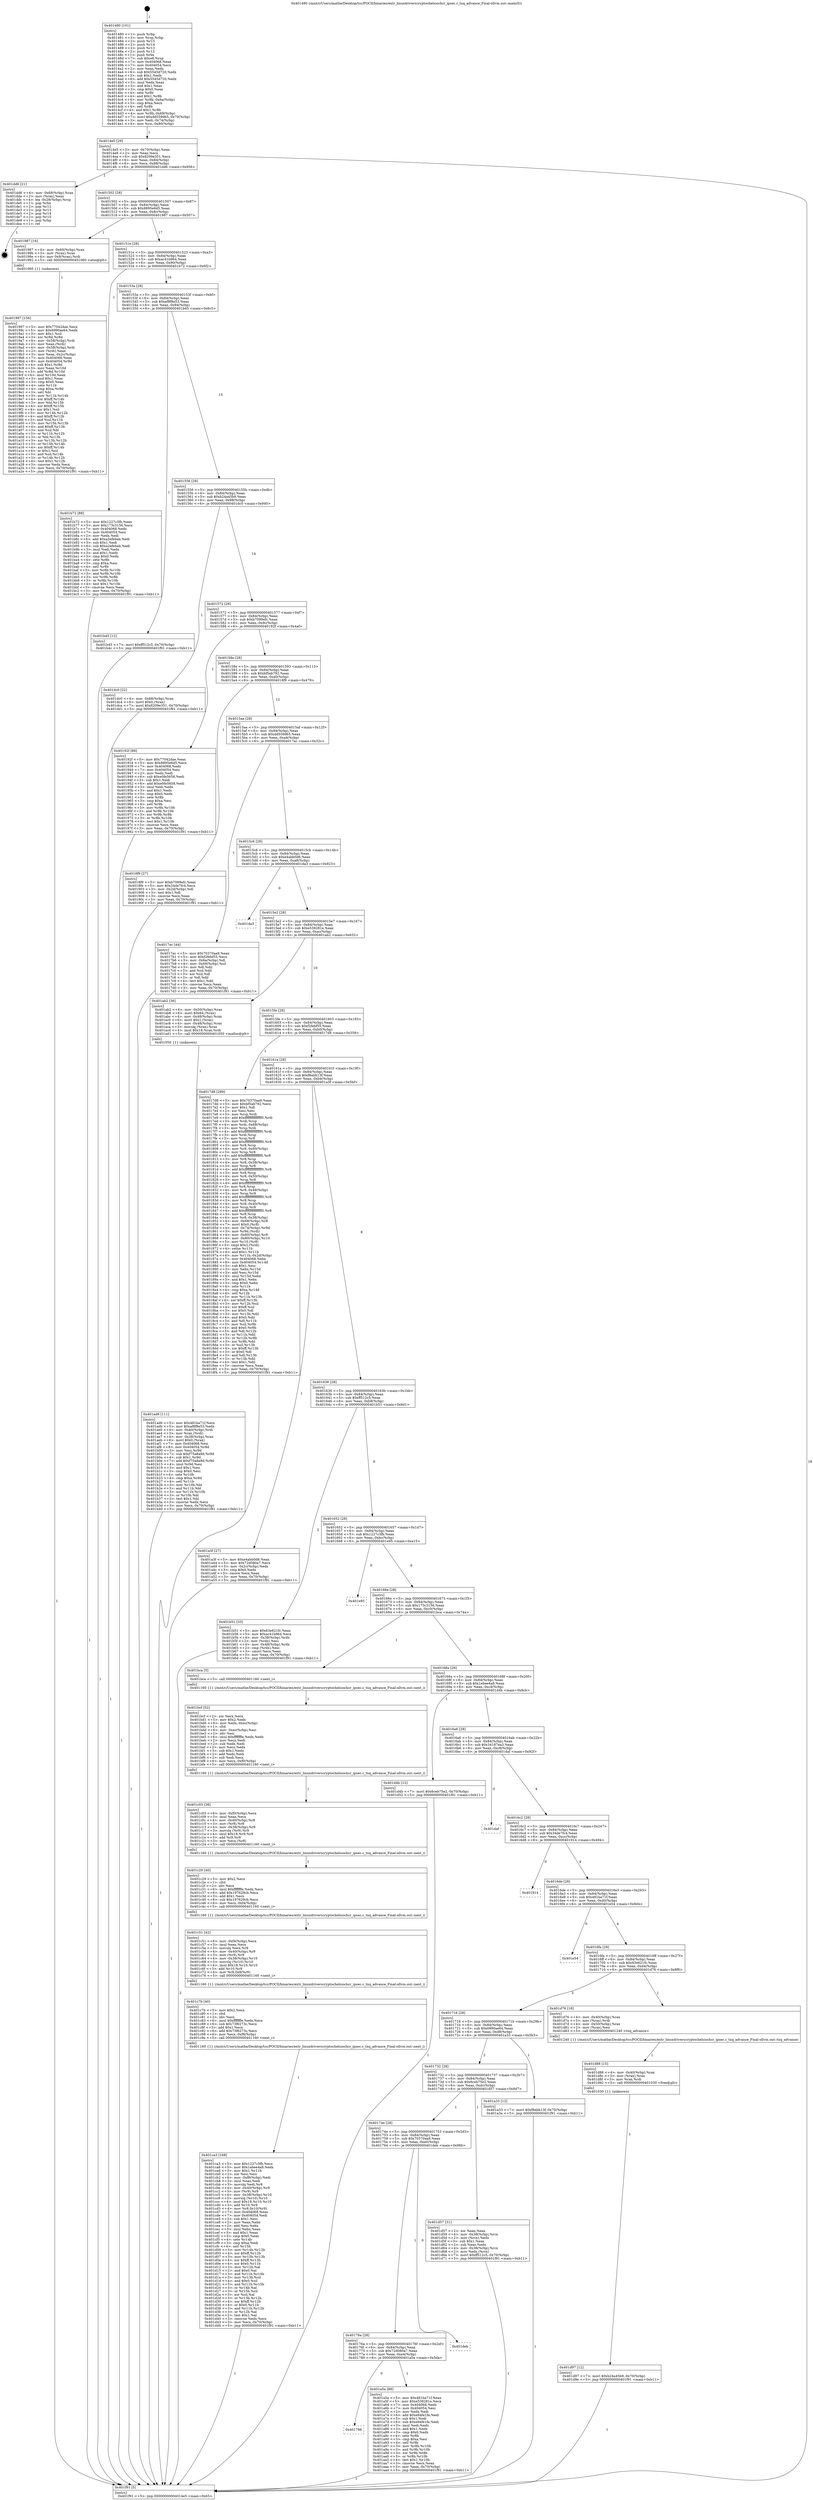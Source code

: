 digraph "0x401480" {
  label = "0x401480 (/mnt/c/Users/mathe/Desktop/tcc/POCII/binaries/extr_linuxdriverscryptochelsiochcr_ipsec.c_txq_advance_Final-ollvm.out::main(0))"
  labelloc = "t"
  node[shape=record]

  Entry [label="",width=0.3,height=0.3,shape=circle,fillcolor=black,style=filled]
  "0x4014e5" [label="{
     0x4014e5 [29]\l
     | [instrs]\l
     &nbsp;&nbsp;0x4014e5 \<+3\>: mov -0x70(%rbp),%eax\l
     &nbsp;&nbsp;0x4014e8 \<+2\>: mov %eax,%ecx\l
     &nbsp;&nbsp;0x4014ea \<+6\>: sub $0x8209e351,%ecx\l
     &nbsp;&nbsp;0x4014f0 \<+6\>: mov %eax,-0x84(%rbp)\l
     &nbsp;&nbsp;0x4014f6 \<+6\>: mov %ecx,-0x88(%rbp)\l
     &nbsp;&nbsp;0x4014fc \<+6\>: je 0000000000401dd6 \<main+0x956\>\l
  }"]
  "0x401dd6" [label="{
     0x401dd6 [21]\l
     | [instrs]\l
     &nbsp;&nbsp;0x401dd6 \<+4\>: mov -0x68(%rbp),%rax\l
     &nbsp;&nbsp;0x401dda \<+2\>: mov (%rax),%eax\l
     &nbsp;&nbsp;0x401ddc \<+4\>: lea -0x28(%rbp),%rsp\l
     &nbsp;&nbsp;0x401de0 \<+1\>: pop %rbx\l
     &nbsp;&nbsp;0x401de1 \<+2\>: pop %r12\l
     &nbsp;&nbsp;0x401de3 \<+2\>: pop %r13\l
     &nbsp;&nbsp;0x401de5 \<+2\>: pop %r14\l
     &nbsp;&nbsp;0x401de7 \<+2\>: pop %r15\l
     &nbsp;&nbsp;0x401de9 \<+1\>: pop %rbp\l
     &nbsp;&nbsp;0x401dea \<+1\>: ret\l
  }"]
  "0x401502" [label="{
     0x401502 [28]\l
     | [instrs]\l
     &nbsp;&nbsp;0x401502 \<+5\>: jmp 0000000000401507 \<main+0x87\>\l
     &nbsp;&nbsp;0x401507 \<+6\>: mov -0x84(%rbp),%eax\l
     &nbsp;&nbsp;0x40150d \<+5\>: sub $0x8895e6d5,%eax\l
     &nbsp;&nbsp;0x401512 \<+6\>: mov %eax,-0x8c(%rbp)\l
     &nbsp;&nbsp;0x401518 \<+6\>: je 0000000000401987 \<main+0x507\>\l
  }"]
  Exit [label="",width=0.3,height=0.3,shape=circle,fillcolor=black,style=filled,peripheries=2]
  "0x401987" [label="{
     0x401987 [16]\l
     | [instrs]\l
     &nbsp;&nbsp;0x401987 \<+4\>: mov -0x60(%rbp),%rax\l
     &nbsp;&nbsp;0x40198b \<+3\>: mov (%rax),%rax\l
     &nbsp;&nbsp;0x40198e \<+4\>: mov 0x8(%rax),%rdi\l
     &nbsp;&nbsp;0x401992 \<+5\>: call 0000000000401060 \<atoi@plt\>\l
     | [calls]\l
     &nbsp;&nbsp;0x401060 \{1\} (unknown)\l
  }"]
  "0x40151e" [label="{
     0x40151e [28]\l
     | [instrs]\l
     &nbsp;&nbsp;0x40151e \<+5\>: jmp 0000000000401523 \<main+0xa3\>\l
     &nbsp;&nbsp;0x401523 \<+6\>: mov -0x84(%rbp),%eax\l
     &nbsp;&nbsp;0x401529 \<+5\>: sub $0xac41b964,%eax\l
     &nbsp;&nbsp;0x40152e \<+6\>: mov %eax,-0x90(%rbp)\l
     &nbsp;&nbsp;0x401534 \<+6\>: je 0000000000401b72 \<main+0x6f2\>\l
  }"]
  "0x401d97" [label="{
     0x401d97 [12]\l
     | [instrs]\l
     &nbsp;&nbsp;0x401d97 \<+7\>: movl $0xb24a45b9,-0x70(%rbp)\l
     &nbsp;&nbsp;0x401d9e \<+5\>: jmp 0000000000401f91 \<main+0xb11\>\l
  }"]
  "0x401b72" [label="{
     0x401b72 [88]\l
     | [instrs]\l
     &nbsp;&nbsp;0x401b72 \<+5\>: mov $0x1227c3fb,%eax\l
     &nbsp;&nbsp;0x401b77 \<+5\>: mov $0x173c3156,%ecx\l
     &nbsp;&nbsp;0x401b7c \<+7\>: mov 0x404068,%edx\l
     &nbsp;&nbsp;0x401b83 \<+7\>: mov 0x404054,%esi\l
     &nbsp;&nbsp;0x401b8a \<+2\>: mov %edx,%edi\l
     &nbsp;&nbsp;0x401b8c \<+6\>: add $0xa2efebab,%edi\l
     &nbsp;&nbsp;0x401b92 \<+3\>: sub $0x1,%edi\l
     &nbsp;&nbsp;0x401b95 \<+6\>: sub $0xa2efebab,%edi\l
     &nbsp;&nbsp;0x401b9b \<+3\>: imul %edi,%edx\l
     &nbsp;&nbsp;0x401b9e \<+3\>: and $0x1,%edx\l
     &nbsp;&nbsp;0x401ba1 \<+3\>: cmp $0x0,%edx\l
     &nbsp;&nbsp;0x401ba4 \<+4\>: sete %r8b\l
     &nbsp;&nbsp;0x401ba8 \<+3\>: cmp $0xa,%esi\l
     &nbsp;&nbsp;0x401bab \<+4\>: setl %r9b\l
     &nbsp;&nbsp;0x401baf \<+3\>: mov %r8b,%r10b\l
     &nbsp;&nbsp;0x401bb2 \<+3\>: and %r9b,%r10b\l
     &nbsp;&nbsp;0x401bb5 \<+3\>: xor %r9b,%r8b\l
     &nbsp;&nbsp;0x401bb8 \<+3\>: or %r8b,%r10b\l
     &nbsp;&nbsp;0x401bbb \<+4\>: test $0x1,%r10b\l
     &nbsp;&nbsp;0x401bbf \<+3\>: cmovne %ecx,%eax\l
     &nbsp;&nbsp;0x401bc2 \<+3\>: mov %eax,-0x70(%rbp)\l
     &nbsp;&nbsp;0x401bc5 \<+5\>: jmp 0000000000401f91 \<main+0xb11\>\l
  }"]
  "0x40153a" [label="{
     0x40153a [28]\l
     | [instrs]\l
     &nbsp;&nbsp;0x40153a \<+5\>: jmp 000000000040153f \<main+0xbf\>\l
     &nbsp;&nbsp;0x40153f \<+6\>: mov -0x84(%rbp),%eax\l
     &nbsp;&nbsp;0x401545 \<+5\>: sub $0xaf8f8e53,%eax\l
     &nbsp;&nbsp;0x40154a \<+6\>: mov %eax,-0x94(%rbp)\l
     &nbsp;&nbsp;0x401550 \<+6\>: je 0000000000401b45 \<main+0x6c5\>\l
  }"]
  "0x401d88" [label="{
     0x401d88 [15]\l
     | [instrs]\l
     &nbsp;&nbsp;0x401d88 \<+4\>: mov -0x40(%rbp),%rax\l
     &nbsp;&nbsp;0x401d8c \<+3\>: mov (%rax),%rax\l
     &nbsp;&nbsp;0x401d8f \<+3\>: mov %rax,%rdi\l
     &nbsp;&nbsp;0x401d92 \<+5\>: call 0000000000401030 \<free@plt\>\l
     | [calls]\l
     &nbsp;&nbsp;0x401030 \{1\} (unknown)\l
  }"]
  "0x401b45" [label="{
     0x401b45 [12]\l
     | [instrs]\l
     &nbsp;&nbsp;0x401b45 \<+7\>: movl $0xff512c5,-0x70(%rbp)\l
     &nbsp;&nbsp;0x401b4c \<+5\>: jmp 0000000000401f91 \<main+0xb11\>\l
  }"]
  "0x401556" [label="{
     0x401556 [28]\l
     | [instrs]\l
     &nbsp;&nbsp;0x401556 \<+5\>: jmp 000000000040155b \<main+0xdb\>\l
     &nbsp;&nbsp;0x40155b \<+6\>: mov -0x84(%rbp),%eax\l
     &nbsp;&nbsp;0x401561 \<+5\>: sub $0xb24a45b9,%eax\l
     &nbsp;&nbsp;0x401566 \<+6\>: mov %eax,-0x98(%rbp)\l
     &nbsp;&nbsp;0x40156c \<+6\>: je 0000000000401dc0 \<main+0x940\>\l
  }"]
  "0x401ca3" [label="{
     0x401ca3 [168]\l
     | [instrs]\l
     &nbsp;&nbsp;0x401ca3 \<+5\>: mov $0x1227c3fb,%ecx\l
     &nbsp;&nbsp;0x401ca8 \<+5\>: mov $0x1ebee4a9,%edx\l
     &nbsp;&nbsp;0x401cad \<+3\>: mov $0x1,%r11b\l
     &nbsp;&nbsp;0x401cb0 \<+2\>: xor %esi,%esi\l
     &nbsp;&nbsp;0x401cb2 \<+6\>: mov -0xf8(%rbp),%edi\l
     &nbsp;&nbsp;0x401cb8 \<+3\>: imul %eax,%edi\l
     &nbsp;&nbsp;0x401cbb \<+3\>: movslq %edi,%r8\l
     &nbsp;&nbsp;0x401cbe \<+4\>: mov -0x40(%rbp),%r9\l
     &nbsp;&nbsp;0x401cc2 \<+3\>: mov (%r9),%r9\l
     &nbsp;&nbsp;0x401cc5 \<+4\>: mov -0x38(%rbp),%r10\l
     &nbsp;&nbsp;0x401cc9 \<+3\>: movslq (%r10),%r10\l
     &nbsp;&nbsp;0x401ccc \<+4\>: imul $0x18,%r10,%r10\l
     &nbsp;&nbsp;0x401cd0 \<+3\>: add %r10,%r9\l
     &nbsp;&nbsp;0x401cd3 \<+4\>: mov %r8,0x10(%r9)\l
     &nbsp;&nbsp;0x401cd7 \<+7\>: mov 0x404068,%eax\l
     &nbsp;&nbsp;0x401cde \<+7\>: mov 0x404054,%edi\l
     &nbsp;&nbsp;0x401ce5 \<+3\>: sub $0x1,%esi\l
     &nbsp;&nbsp;0x401ce8 \<+2\>: mov %eax,%ebx\l
     &nbsp;&nbsp;0x401cea \<+2\>: add %esi,%ebx\l
     &nbsp;&nbsp;0x401cec \<+3\>: imul %ebx,%eax\l
     &nbsp;&nbsp;0x401cef \<+3\>: and $0x1,%eax\l
     &nbsp;&nbsp;0x401cf2 \<+3\>: cmp $0x0,%eax\l
     &nbsp;&nbsp;0x401cf5 \<+4\>: sete %r14b\l
     &nbsp;&nbsp;0x401cf9 \<+3\>: cmp $0xa,%edi\l
     &nbsp;&nbsp;0x401cfc \<+4\>: setl %r15b\l
     &nbsp;&nbsp;0x401d00 \<+3\>: mov %r14b,%r12b\l
     &nbsp;&nbsp;0x401d03 \<+4\>: xor $0xff,%r12b\l
     &nbsp;&nbsp;0x401d07 \<+3\>: mov %r15b,%r13b\l
     &nbsp;&nbsp;0x401d0a \<+4\>: xor $0xff,%r13b\l
     &nbsp;&nbsp;0x401d0e \<+4\>: xor $0x0,%r11b\l
     &nbsp;&nbsp;0x401d12 \<+3\>: mov %r12b,%al\l
     &nbsp;&nbsp;0x401d15 \<+2\>: and $0x0,%al\l
     &nbsp;&nbsp;0x401d17 \<+3\>: and %r11b,%r14b\l
     &nbsp;&nbsp;0x401d1a \<+3\>: mov %r13b,%sil\l
     &nbsp;&nbsp;0x401d1d \<+4\>: and $0x0,%sil\l
     &nbsp;&nbsp;0x401d21 \<+3\>: and %r11b,%r15b\l
     &nbsp;&nbsp;0x401d24 \<+3\>: or %r14b,%al\l
     &nbsp;&nbsp;0x401d27 \<+3\>: or %r15b,%sil\l
     &nbsp;&nbsp;0x401d2a \<+3\>: xor %sil,%al\l
     &nbsp;&nbsp;0x401d2d \<+3\>: or %r13b,%r12b\l
     &nbsp;&nbsp;0x401d30 \<+4\>: xor $0xff,%r12b\l
     &nbsp;&nbsp;0x401d34 \<+4\>: or $0x0,%r11b\l
     &nbsp;&nbsp;0x401d38 \<+3\>: and %r11b,%r12b\l
     &nbsp;&nbsp;0x401d3b \<+3\>: or %r12b,%al\l
     &nbsp;&nbsp;0x401d3e \<+2\>: test $0x1,%al\l
     &nbsp;&nbsp;0x401d40 \<+3\>: cmovne %edx,%ecx\l
     &nbsp;&nbsp;0x401d43 \<+3\>: mov %ecx,-0x70(%rbp)\l
     &nbsp;&nbsp;0x401d46 \<+5\>: jmp 0000000000401f91 \<main+0xb11\>\l
  }"]
  "0x401dc0" [label="{
     0x401dc0 [22]\l
     | [instrs]\l
     &nbsp;&nbsp;0x401dc0 \<+4\>: mov -0x68(%rbp),%rax\l
     &nbsp;&nbsp;0x401dc4 \<+6\>: movl $0x0,(%rax)\l
     &nbsp;&nbsp;0x401dca \<+7\>: movl $0x8209e351,-0x70(%rbp)\l
     &nbsp;&nbsp;0x401dd1 \<+5\>: jmp 0000000000401f91 \<main+0xb11\>\l
  }"]
  "0x401572" [label="{
     0x401572 [28]\l
     | [instrs]\l
     &nbsp;&nbsp;0x401572 \<+5\>: jmp 0000000000401577 \<main+0xf7\>\l
     &nbsp;&nbsp;0x401577 \<+6\>: mov -0x84(%rbp),%eax\l
     &nbsp;&nbsp;0x40157d \<+5\>: sub $0xb7099efc,%eax\l
     &nbsp;&nbsp;0x401582 \<+6\>: mov %eax,-0x9c(%rbp)\l
     &nbsp;&nbsp;0x401588 \<+6\>: je 000000000040192f \<main+0x4af\>\l
  }"]
  "0x401c7b" [label="{
     0x401c7b [40]\l
     | [instrs]\l
     &nbsp;&nbsp;0x401c7b \<+5\>: mov $0x2,%ecx\l
     &nbsp;&nbsp;0x401c80 \<+1\>: cltd\l
     &nbsp;&nbsp;0x401c81 \<+2\>: idiv %ecx\l
     &nbsp;&nbsp;0x401c83 \<+6\>: imul $0xfffffffe,%edx,%ecx\l
     &nbsp;&nbsp;0x401c89 \<+6\>: sub $0x73f6273c,%ecx\l
     &nbsp;&nbsp;0x401c8f \<+3\>: add $0x1,%ecx\l
     &nbsp;&nbsp;0x401c92 \<+6\>: add $0x73f6273c,%ecx\l
     &nbsp;&nbsp;0x401c98 \<+6\>: mov %ecx,-0xf8(%rbp)\l
     &nbsp;&nbsp;0x401c9e \<+5\>: call 0000000000401160 \<next_i\>\l
     | [calls]\l
     &nbsp;&nbsp;0x401160 \{1\} (/mnt/c/Users/mathe/Desktop/tcc/POCII/binaries/extr_linuxdriverscryptochelsiochcr_ipsec.c_txq_advance_Final-ollvm.out::next_i)\l
  }"]
  "0x40192f" [label="{
     0x40192f [88]\l
     | [instrs]\l
     &nbsp;&nbsp;0x40192f \<+5\>: mov $0x77042dae,%eax\l
     &nbsp;&nbsp;0x401934 \<+5\>: mov $0x8895e6d5,%ecx\l
     &nbsp;&nbsp;0x401939 \<+7\>: mov 0x404068,%edx\l
     &nbsp;&nbsp;0x401940 \<+7\>: mov 0x404054,%esi\l
     &nbsp;&nbsp;0x401947 \<+2\>: mov %edx,%edi\l
     &nbsp;&nbsp;0x401949 \<+6\>: sub $0xe0fe5658,%edi\l
     &nbsp;&nbsp;0x40194f \<+3\>: sub $0x1,%edi\l
     &nbsp;&nbsp;0x401952 \<+6\>: add $0xe0fe5658,%edi\l
     &nbsp;&nbsp;0x401958 \<+3\>: imul %edi,%edx\l
     &nbsp;&nbsp;0x40195b \<+3\>: and $0x1,%edx\l
     &nbsp;&nbsp;0x40195e \<+3\>: cmp $0x0,%edx\l
     &nbsp;&nbsp;0x401961 \<+4\>: sete %r8b\l
     &nbsp;&nbsp;0x401965 \<+3\>: cmp $0xa,%esi\l
     &nbsp;&nbsp;0x401968 \<+4\>: setl %r9b\l
     &nbsp;&nbsp;0x40196c \<+3\>: mov %r8b,%r10b\l
     &nbsp;&nbsp;0x40196f \<+3\>: and %r9b,%r10b\l
     &nbsp;&nbsp;0x401972 \<+3\>: xor %r9b,%r8b\l
     &nbsp;&nbsp;0x401975 \<+3\>: or %r8b,%r10b\l
     &nbsp;&nbsp;0x401978 \<+4\>: test $0x1,%r10b\l
     &nbsp;&nbsp;0x40197c \<+3\>: cmovne %ecx,%eax\l
     &nbsp;&nbsp;0x40197f \<+3\>: mov %eax,-0x70(%rbp)\l
     &nbsp;&nbsp;0x401982 \<+5\>: jmp 0000000000401f91 \<main+0xb11\>\l
  }"]
  "0x40158e" [label="{
     0x40158e [28]\l
     | [instrs]\l
     &nbsp;&nbsp;0x40158e \<+5\>: jmp 0000000000401593 \<main+0x113\>\l
     &nbsp;&nbsp;0x401593 \<+6\>: mov -0x84(%rbp),%eax\l
     &nbsp;&nbsp;0x401599 \<+5\>: sub $0xbf5ab792,%eax\l
     &nbsp;&nbsp;0x40159e \<+6\>: mov %eax,-0xa0(%rbp)\l
     &nbsp;&nbsp;0x4015a4 \<+6\>: je 00000000004018f9 \<main+0x479\>\l
  }"]
  "0x401c51" [label="{
     0x401c51 [42]\l
     | [instrs]\l
     &nbsp;&nbsp;0x401c51 \<+6\>: mov -0xf4(%rbp),%ecx\l
     &nbsp;&nbsp;0x401c57 \<+3\>: imul %eax,%ecx\l
     &nbsp;&nbsp;0x401c5a \<+3\>: movslq %ecx,%r8\l
     &nbsp;&nbsp;0x401c5d \<+4\>: mov -0x40(%rbp),%r9\l
     &nbsp;&nbsp;0x401c61 \<+3\>: mov (%r9),%r9\l
     &nbsp;&nbsp;0x401c64 \<+4\>: mov -0x38(%rbp),%r10\l
     &nbsp;&nbsp;0x401c68 \<+3\>: movslq (%r10),%r10\l
     &nbsp;&nbsp;0x401c6b \<+4\>: imul $0x18,%r10,%r10\l
     &nbsp;&nbsp;0x401c6f \<+3\>: add %r10,%r9\l
     &nbsp;&nbsp;0x401c72 \<+4\>: mov %r8,0x8(%r9)\l
     &nbsp;&nbsp;0x401c76 \<+5\>: call 0000000000401160 \<next_i\>\l
     | [calls]\l
     &nbsp;&nbsp;0x401160 \{1\} (/mnt/c/Users/mathe/Desktop/tcc/POCII/binaries/extr_linuxdriverscryptochelsiochcr_ipsec.c_txq_advance_Final-ollvm.out::next_i)\l
  }"]
  "0x4018f9" [label="{
     0x4018f9 [27]\l
     | [instrs]\l
     &nbsp;&nbsp;0x4018f9 \<+5\>: mov $0xb7099efc,%eax\l
     &nbsp;&nbsp;0x4018fe \<+5\>: mov $0x34de7fc4,%ecx\l
     &nbsp;&nbsp;0x401903 \<+3\>: mov -0x2d(%rbp),%dl\l
     &nbsp;&nbsp;0x401906 \<+3\>: test $0x1,%dl\l
     &nbsp;&nbsp;0x401909 \<+3\>: cmovne %ecx,%eax\l
     &nbsp;&nbsp;0x40190c \<+3\>: mov %eax,-0x70(%rbp)\l
     &nbsp;&nbsp;0x40190f \<+5\>: jmp 0000000000401f91 \<main+0xb11\>\l
  }"]
  "0x4015aa" [label="{
     0x4015aa [28]\l
     | [instrs]\l
     &nbsp;&nbsp;0x4015aa \<+5\>: jmp 00000000004015af \<main+0x12f\>\l
     &nbsp;&nbsp;0x4015af \<+6\>: mov -0x84(%rbp),%eax\l
     &nbsp;&nbsp;0x4015b5 \<+5\>: sub $0xdd559d65,%eax\l
     &nbsp;&nbsp;0x4015ba \<+6\>: mov %eax,-0xa4(%rbp)\l
     &nbsp;&nbsp;0x4015c0 \<+6\>: je 00000000004017ac \<main+0x32c\>\l
  }"]
  "0x401c29" [label="{
     0x401c29 [40]\l
     | [instrs]\l
     &nbsp;&nbsp;0x401c29 \<+5\>: mov $0x2,%ecx\l
     &nbsp;&nbsp;0x401c2e \<+1\>: cltd\l
     &nbsp;&nbsp;0x401c2f \<+2\>: idiv %ecx\l
     &nbsp;&nbsp;0x401c31 \<+6\>: imul $0xfffffffe,%edx,%ecx\l
     &nbsp;&nbsp;0x401c37 \<+6\>: add $0x197629cb,%ecx\l
     &nbsp;&nbsp;0x401c3d \<+3\>: add $0x1,%ecx\l
     &nbsp;&nbsp;0x401c40 \<+6\>: sub $0x197629cb,%ecx\l
     &nbsp;&nbsp;0x401c46 \<+6\>: mov %ecx,-0xf4(%rbp)\l
     &nbsp;&nbsp;0x401c4c \<+5\>: call 0000000000401160 \<next_i\>\l
     | [calls]\l
     &nbsp;&nbsp;0x401160 \{1\} (/mnt/c/Users/mathe/Desktop/tcc/POCII/binaries/extr_linuxdriverscryptochelsiochcr_ipsec.c_txq_advance_Final-ollvm.out::next_i)\l
  }"]
  "0x4017ac" [label="{
     0x4017ac [44]\l
     | [instrs]\l
     &nbsp;&nbsp;0x4017ac \<+5\>: mov $0x70370aa9,%eax\l
     &nbsp;&nbsp;0x4017b1 \<+5\>: mov $0xf2febf55,%ecx\l
     &nbsp;&nbsp;0x4017b6 \<+3\>: mov -0x6a(%rbp),%dl\l
     &nbsp;&nbsp;0x4017b9 \<+4\>: mov -0x69(%rbp),%sil\l
     &nbsp;&nbsp;0x4017bd \<+3\>: mov %dl,%dil\l
     &nbsp;&nbsp;0x4017c0 \<+3\>: and %sil,%dil\l
     &nbsp;&nbsp;0x4017c3 \<+3\>: xor %sil,%dl\l
     &nbsp;&nbsp;0x4017c6 \<+3\>: or %dl,%dil\l
     &nbsp;&nbsp;0x4017c9 \<+4\>: test $0x1,%dil\l
     &nbsp;&nbsp;0x4017cd \<+3\>: cmovne %ecx,%eax\l
     &nbsp;&nbsp;0x4017d0 \<+3\>: mov %eax,-0x70(%rbp)\l
     &nbsp;&nbsp;0x4017d3 \<+5\>: jmp 0000000000401f91 \<main+0xb11\>\l
  }"]
  "0x4015c6" [label="{
     0x4015c6 [28]\l
     | [instrs]\l
     &nbsp;&nbsp;0x4015c6 \<+5\>: jmp 00000000004015cb \<main+0x14b\>\l
     &nbsp;&nbsp;0x4015cb \<+6\>: mov -0x84(%rbp),%eax\l
     &nbsp;&nbsp;0x4015d1 \<+5\>: sub $0xe4abb0d6,%eax\l
     &nbsp;&nbsp;0x4015d6 \<+6\>: mov %eax,-0xa8(%rbp)\l
     &nbsp;&nbsp;0x4015dc \<+6\>: je 0000000000401da3 \<main+0x923\>\l
  }"]
  "0x401f91" [label="{
     0x401f91 [5]\l
     | [instrs]\l
     &nbsp;&nbsp;0x401f91 \<+5\>: jmp 00000000004014e5 \<main+0x65\>\l
  }"]
  "0x401480" [label="{
     0x401480 [101]\l
     | [instrs]\l
     &nbsp;&nbsp;0x401480 \<+1\>: push %rbp\l
     &nbsp;&nbsp;0x401481 \<+3\>: mov %rsp,%rbp\l
     &nbsp;&nbsp;0x401484 \<+2\>: push %r15\l
     &nbsp;&nbsp;0x401486 \<+2\>: push %r14\l
     &nbsp;&nbsp;0x401488 \<+2\>: push %r13\l
     &nbsp;&nbsp;0x40148a \<+2\>: push %r12\l
     &nbsp;&nbsp;0x40148c \<+1\>: push %rbx\l
     &nbsp;&nbsp;0x40148d \<+7\>: sub $0xe8,%rsp\l
     &nbsp;&nbsp;0x401494 \<+7\>: mov 0x404068,%eax\l
     &nbsp;&nbsp;0x40149b \<+7\>: mov 0x404054,%ecx\l
     &nbsp;&nbsp;0x4014a2 \<+2\>: mov %eax,%edx\l
     &nbsp;&nbsp;0x4014a4 \<+6\>: sub $0x5545d720,%edx\l
     &nbsp;&nbsp;0x4014aa \<+3\>: sub $0x1,%edx\l
     &nbsp;&nbsp;0x4014ad \<+6\>: add $0x5545d720,%edx\l
     &nbsp;&nbsp;0x4014b3 \<+3\>: imul %edx,%eax\l
     &nbsp;&nbsp;0x4014b6 \<+3\>: and $0x1,%eax\l
     &nbsp;&nbsp;0x4014b9 \<+3\>: cmp $0x0,%eax\l
     &nbsp;&nbsp;0x4014bc \<+4\>: sete %r8b\l
     &nbsp;&nbsp;0x4014c0 \<+4\>: and $0x1,%r8b\l
     &nbsp;&nbsp;0x4014c4 \<+4\>: mov %r8b,-0x6a(%rbp)\l
     &nbsp;&nbsp;0x4014c8 \<+3\>: cmp $0xa,%ecx\l
     &nbsp;&nbsp;0x4014cb \<+4\>: setl %r8b\l
     &nbsp;&nbsp;0x4014cf \<+4\>: and $0x1,%r8b\l
     &nbsp;&nbsp;0x4014d3 \<+4\>: mov %r8b,-0x69(%rbp)\l
     &nbsp;&nbsp;0x4014d7 \<+7\>: movl $0xdd559d65,-0x70(%rbp)\l
     &nbsp;&nbsp;0x4014de \<+3\>: mov %edi,-0x74(%rbp)\l
     &nbsp;&nbsp;0x4014e1 \<+4\>: mov %rsi,-0x80(%rbp)\l
  }"]
  "0x401c03" [label="{
     0x401c03 [38]\l
     | [instrs]\l
     &nbsp;&nbsp;0x401c03 \<+6\>: mov -0xf0(%rbp),%ecx\l
     &nbsp;&nbsp;0x401c09 \<+3\>: imul %eax,%ecx\l
     &nbsp;&nbsp;0x401c0c \<+4\>: mov -0x40(%rbp),%r8\l
     &nbsp;&nbsp;0x401c10 \<+3\>: mov (%r8),%r8\l
     &nbsp;&nbsp;0x401c13 \<+4\>: mov -0x38(%rbp),%r9\l
     &nbsp;&nbsp;0x401c17 \<+3\>: movslq (%r9),%r9\l
     &nbsp;&nbsp;0x401c1a \<+4\>: imul $0x18,%r9,%r9\l
     &nbsp;&nbsp;0x401c1e \<+3\>: add %r9,%r8\l
     &nbsp;&nbsp;0x401c21 \<+3\>: mov %ecx,(%r8)\l
     &nbsp;&nbsp;0x401c24 \<+5\>: call 0000000000401160 \<next_i\>\l
     | [calls]\l
     &nbsp;&nbsp;0x401160 \{1\} (/mnt/c/Users/mathe/Desktop/tcc/POCII/binaries/extr_linuxdriverscryptochelsiochcr_ipsec.c_txq_advance_Final-ollvm.out::next_i)\l
  }"]
  "0x401da3" [label="{
     0x401da3\l
  }", style=dashed]
  "0x4015e2" [label="{
     0x4015e2 [28]\l
     | [instrs]\l
     &nbsp;&nbsp;0x4015e2 \<+5\>: jmp 00000000004015e7 \<main+0x167\>\l
     &nbsp;&nbsp;0x4015e7 \<+6\>: mov -0x84(%rbp),%eax\l
     &nbsp;&nbsp;0x4015ed \<+5\>: sub $0xe538281e,%eax\l
     &nbsp;&nbsp;0x4015f2 \<+6\>: mov %eax,-0xac(%rbp)\l
     &nbsp;&nbsp;0x4015f8 \<+6\>: je 0000000000401ab2 \<main+0x632\>\l
  }"]
  "0x401bcf" [label="{
     0x401bcf [52]\l
     | [instrs]\l
     &nbsp;&nbsp;0x401bcf \<+2\>: xor %ecx,%ecx\l
     &nbsp;&nbsp;0x401bd1 \<+5\>: mov $0x2,%edx\l
     &nbsp;&nbsp;0x401bd6 \<+6\>: mov %edx,-0xec(%rbp)\l
     &nbsp;&nbsp;0x401bdc \<+1\>: cltd\l
     &nbsp;&nbsp;0x401bdd \<+6\>: mov -0xec(%rbp),%esi\l
     &nbsp;&nbsp;0x401be3 \<+2\>: idiv %esi\l
     &nbsp;&nbsp;0x401be5 \<+6\>: imul $0xfffffffe,%edx,%edx\l
     &nbsp;&nbsp;0x401beb \<+2\>: mov %ecx,%edi\l
     &nbsp;&nbsp;0x401bed \<+2\>: sub %edx,%edi\l
     &nbsp;&nbsp;0x401bef \<+2\>: mov %ecx,%edx\l
     &nbsp;&nbsp;0x401bf1 \<+3\>: sub $0x1,%edx\l
     &nbsp;&nbsp;0x401bf4 \<+2\>: add %edx,%edi\l
     &nbsp;&nbsp;0x401bf6 \<+2\>: sub %edi,%ecx\l
     &nbsp;&nbsp;0x401bf8 \<+6\>: mov %ecx,-0xf0(%rbp)\l
     &nbsp;&nbsp;0x401bfe \<+5\>: call 0000000000401160 \<next_i\>\l
     | [calls]\l
     &nbsp;&nbsp;0x401160 \{1\} (/mnt/c/Users/mathe/Desktop/tcc/POCII/binaries/extr_linuxdriverscryptochelsiochcr_ipsec.c_txq_advance_Final-ollvm.out::next_i)\l
  }"]
  "0x401ab2" [label="{
     0x401ab2 [36]\l
     | [instrs]\l
     &nbsp;&nbsp;0x401ab2 \<+4\>: mov -0x50(%rbp),%rax\l
     &nbsp;&nbsp;0x401ab6 \<+6\>: movl $0x64,(%rax)\l
     &nbsp;&nbsp;0x401abc \<+4\>: mov -0x48(%rbp),%rax\l
     &nbsp;&nbsp;0x401ac0 \<+6\>: movl $0x1,(%rax)\l
     &nbsp;&nbsp;0x401ac6 \<+4\>: mov -0x48(%rbp),%rax\l
     &nbsp;&nbsp;0x401aca \<+3\>: movslq (%rax),%rax\l
     &nbsp;&nbsp;0x401acd \<+4\>: imul $0x18,%rax,%rdi\l
     &nbsp;&nbsp;0x401ad1 \<+5\>: call 0000000000401050 \<malloc@plt\>\l
     | [calls]\l
     &nbsp;&nbsp;0x401050 \{1\} (unknown)\l
  }"]
  "0x4015fe" [label="{
     0x4015fe [28]\l
     | [instrs]\l
     &nbsp;&nbsp;0x4015fe \<+5\>: jmp 0000000000401603 \<main+0x183\>\l
     &nbsp;&nbsp;0x401603 \<+6\>: mov -0x84(%rbp),%eax\l
     &nbsp;&nbsp;0x401609 \<+5\>: sub $0xf2febf55,%eax\l
     &nbsp;&nbsp;0x40160e \<+6\>: mov %eax,-0xb0(%rbp)\l
     &nbsp;&nbsp;0x401614 \<+6\>: je 00000000004017d8 \<main+0x358\>\l
  }"]
  "0x401ad6" [label="{
     0x401ad6 [111]\l
     | [instrs]\l
     &nbsp;&nbsp;0x401ad6 \<+5\>: mov $0x481ba71f,%ecx\l
     &nbsp;&nbsp;0x401adb \<+5\>: mov $0xaf8f8e53,%edx\l
     &nbsp;&nbsp;0x401ae0 \<+4\>: mov -0x40(%rbp),%rdi\l
     &nbsp;&nbsp;0x401ae4 \<+3\>: mov %rax,(%rdi)\l
     &nbsp;&nbsp;0x401ae7 \<+4\>: mov -0x38(%rbp),%rax\l
     &nbsp;&nbsp;0x401aeb \<+6\>: movl $0x0,(%rax)\l
     &nbsp;&nbsp;0x401af1 \<+7\>: mov 0x404068,%esi\l
     &nbsp;&nbsp;0x401af8 \<+8\>: mov 0x404054,%r8d\l
     &nbsp;&nbsp;0x401b00 \<+3\>: mov %esi,%r9d\l
     &nbsp;&nbsp;0x401b03 \<+7\>: sub $0xf75a8a9d,%r9d\l
     &nbsp;&nbsp;0x401b0a \<+4\>: sub $0x1,%r9d\l
     &nbsp;&nbsp;0x401b0e \<+7\>: add $0xf75a8a9d,%r9d\l
     &nbsp;&nbsp;0x401b15 \<+4\>: imul %r9d,%esi\l
     &nbsp;&nbsp;0x401b19 \<+3\>: and $0x1,%esi\l
     &nbsp;&nbsp;0x401b1c \<+3\>: cmp $0x0,%esi\l
     &nbsp;&nbsp;0x401b1f \<+4\>: sete %r10b\l
     &nbsp;&nbsp;0x401b23 \<+4\>: cmp $0xa,%r8d\l
     &nbsp;&nbsp;0x401b27 \<+4\>: setl %r11b\l
     &nbsp;&nbsp;0x401b2b \<+3\>: mov %r10b,%bl\l
     &nbsp;&nbsp;0x401b2e \<+3\>: and %r11b,%bl\l
     &nbsp;&nbsp;0x401b31 \<+3\>: xor %r11b,%r10b\l
     &nbsp;&nbsp;0x401b34 \<+3\>: or %r10b,%bl\l
     &nbsp;&nbsp;0x401b37 \<+3\>: test $0x1,%bl\l
     &nbsp;&nbsp;0x401b3a \<+3\>: cmovne %edx,%ecx\l
     &nbsp;&nbsp;0x401b3d \<+3\>: mov %ecx,-0x70(%rbp)\l
     &nbsp;&nbsp;0x401b40 \<+5\>: jmp 0000000000401f91 \<main+0xb11\>\l
  }"]
  "0x4017d8" [label="{
     0x4017d8 [289]\l
     | [instrs]\l
     &nbsp;&nbsp;0x4017d8 \<+5\>: mov $0x70370aa9,%eax\l
     &nbsp;&nbsp;0x4017dd \<+5\>: mov $0xbf5ab792,%ecx\l
     &nbsp;&nbsp;0x4017e2 \<+2\>: mov $0x1,%dl\l
     &nbsp;&nbsp;0x4017e4 \<+2\>: xor %esi,%esi\l
     &nbsp;&nbsp;0x4017e6 \<+3\>: mov %rsp,%rdi\l
     &nbsp;&nbsp;0x4017e9 \<+4\>: add $0xfffffffffffffff0,%rdi\l
     &nbsp;&nbsp;0x4017ed \<+3\>: mov %rdi,%rsp\l
     &nbsp;&nbsp;0x4017f0 \<+4\>: mov %rdi,-0x68(%rbp)\l
     &nbsp;&nbsp;0x4017f4 \<+3\>: mov %rsp,%rdi\l
     &nbsp;&nbsp;0x4017f7 \<+4\>: add $0xfffffffffffffff0,%rdi\l
     &nbsp;&nbsp;0x4017fb \<+3\>: mov %rdi,%rsp\l
     &nbsp;&nbsp;0x4017fe \<+3\>: mov %rsp,%r8\l
     &nbsp;&nbsp;0x401801 \<+4\>: add $0xfffffffffffffff0,%r8\l
     &nbsp;&nbsp;0x401805 \<+3\>: mov %r8,%rsp\l
     &nbsp;&nbsp;0x401808 \<+4\>: mov %r8,-0x60(%rbp)\l
     &nbsp;&nbsp;0x40180c \<+3\>: mov %rsp,%r8\l
     &nbsp;&nbsp;0x40180f \<+4\>: add $0xfffffffffffffff0,%r8\l
     &nbsp;&nbsp;0x401813 \<+3\>: mov %r8,%rsp\l
     &nbsp;&nbsp;0x401816 \<+4\>: mov %r8,-0x58(%rbp)\l
     &nbsp;&nbsp;0x40181a \<+3\>: mov %rsp,%r8\l
     &nbsp;&nbsp;0x40181d \<+4\>: add $0xfffffffffffffff0,%r8\l
     &nbsp;&nbsp;0x401821 \<+3\>: mov %r8,%rsp\l
     &nbsp;&nbsp;0x401824 \<+4\>: mov %r8,-0x50(%rbp)\l
     &nbsp;&nbsp;0x401828 \<+3\>: mov %rsp,%r8\l
     &nbsp;&nbsp;0x40182b \<+4\>: add $0xfffffffffffffff0,%r8\l
     &nbsp;&nbsp;0x40182f \<+3\>: mov %r8,%rsp\l
     &nbsp;&nbsp;0x401832 \<+4\>: mov %r8,-0x48(%rbp)\l
     &nbsp;&nbsp;0x401836 \<+3\>: mov %rsp,%r8\l
     &nbsp;&nbsp;0x401839 \<+4\>: add $0xfffffffffffffff0,%r8\l
     &nbsp;&nbsp;0x40183d \<+3\>: mov %r8,%rsp\l
     &nbsp;&nbsp;0x401840 \<+4\>: mov %r8,-0x40(%rbp)\l
     &nbsp;&nbsp;0x401844 \<+3\>: mov %rsp,%r8\l
     &nbsp;&nbsp;0x401847 \<+4\>: add $0xfffffffffffffff0,%r8\l
     &nbsp;&nbsp;0x40184b \<+3\>: mov %r8,%rsp\l
     &nbsp;&nbsp;0x40184e \<+4\>: mov %r8,-0x38(%rbp)\l
     &nbsp;&nbsp;0x401852 \<+4\>: mov -0x68(%rbp),%r8\l
     &nbsp;&nbsp;0x401856 \<+7\>: movl $0x0,(%r8)\l
     &nbsp;&nbsp;0x40185d \<+4\>: mov -0x74(%rbp),%r9d\l
     &nbsp;&nbsp;0x401861 \<+3\>: mov %r9d,(%rdi)\l
     &nbsp;&nbsp;0x401864 \<+4\>: mov -0x60(%rbp),%r8\l
     &nbsp;&nbsp;0x401868 \<+4\>: mov -0x80(%rbp),%r10\l
     &nbsp;&nbsp;0x40186c \<+3\>: mov %r10,(%r8)\l
     &nbsp;&nbsp;0x40186f \<+3\>: cmpl $0x2,(%rdi)\l
     &nbsp;&nbsp;0x401872 \<+4\>: setne %r11b\l
     &nbsp;&nbsp;0x401876 \<+4\>: and $0x1,%r11b\l
     &nbsp;&nbsp;0x40187a \<+4\>: mov %r11b,-0x2d(%rbp)\l
     &nbsp;&nbsp;0x40187e \<+7\>: mov 0x404068,%ebx\l
     &nbsp;&nbsp;0x401885 \<+8\>: mov 0x404054,%r14d\l
     &nbsp;&nbsp;0x40188d \<+3\>: sub $0x1,%esi\l
     &nbsp;&nbsp;0x401890 \<+3\>: mov %ebx,%r15d\l
     &nbsp;&nbsp;0x401893 \<+3\>: add %esi,%r15d\l
     &nbsp;&nbsp;0x401896 \<+4\>: imul %r15d,%ebx\l
     &nbsp;&nbsp;0x40189a \<+3\>: and $0x1,%ebx\l
     &nbsp;&nbsp;0x40189d \<+3\>: cmp $0x0,%ebx\l
     &nbsp;&nbsp;0x4018a0 \<+4\>: sete %r11b\l
     &nbsp;&nbsp;0x4018a4 \<+4\>: cmp $0xa,%r14d\l
     &nbsp;&nbsp;0x4018a8 \<+4\>: setl %r12b\l
     &nbsp;&nbsp;0x4018ac \<+3\>: mov %r11b,%r13b\l
     &nbsp;&nbsp;0x4018af \<+4\>: xor $0xff,%r13b\l
     &nbsp;&nbsp;0x4018b3 \<+3\>: mov %r12b,%sil\l
     &nbsp;&nbsp;0x4018b6 \<+4\>: xor $0xff,%sil\l
     &nbsp;&nbsp;0x4018ba \<+3\>: xor $0x0,%dl\l
     &nbsp;&nbsp;0x4018bd \<+3\>: mov %r13b,%dil\l
     &nbsp;&nbsp;0x4018c0 \<+4\>: and $0x0,%dil\l
     &nbsp;&nbsp;0x4018c4 \<+3\>: and %dl,%r11b\l
     &nbsp;&nbsp;0x4018c7 \<+3\>: mov %sil,%r8b\l
     &nbsp;&nbsp;0x4018ca \<+4\>: and $0x0,%r8b\l
     &nbsp;&nbsp;0x4018ce \<+3\>: and %dl,%r12b\l
     &nbsp;&nbsp;0x4018d1 \<+3\>: or %r11b,%dil\l
     &nbsp;&nbsp;0x4018d4 \<+3\>: or %r12b,%r8b\l
     &nbsp;&nbsp;0x4018d7 \<+3\>: xor %r8b,%dil\l
     &nbsp;&nbsp;0x4018da \<+3\>: or %sil,%r13b\l
     &nbsp;&nbsp;0x4018dd \<+4\>: xor $0xff,%r13b\l
     &nbsp;&nbsp;0x4018e1 \<+3\>: or $0x0,%dl\l
     &nbsp;&nbsp;0x4018e4 \<+3\>: and %dl,%r13b\l
     &nbsp;&nbsp;0x4018e7 \<+3\>: or %r13b,%dil\l
     &nbsp;&nbsp;0x4018ea \<+4\>: test $0x1,%dil\l
     &nbsp;&nbsp;0x4018ee \<+3\>: cmovne %ecx,%eax\l
     &nbsp;&nbsp;0x4018f1 \<+3\>: mov %eax,-0x70(%rbp)\l
     &nbsp;&nbsp;0x4018f4 \<+5\>: jmp 0000000000401f91 \<main+0xb11\>\l
  }"]
  "0x40161a" [label="{
     0x40161a [28]\l
     | [instrs]\l
     &nbsp;&nbsp;0x40161a \<+5\>: jmp 000000000040161f \<main+0x19f\>\l
     &nbsp;&nbsp;0x40161f \<+6\>: mov -0x84(%rbp),%eax\l
     &nbsp;&nbsp;0x401625 \<+5\>: sub $0xf8abb13f,%eax\l
     &nbsp;&nbsp;0x40162a \<+6\>: mov %eax,-0xb4(%rbp)\l
     &nbsp;&nbsp;0x401630 \<+6\>: je 0000000000401a3f \<main+0x5bf\>\l
  }"]
  "0x401786" [label="{
     0x401786\l
  }", style=dashed]
  "0x401997" [label="{
     0x401997 [156]\l
     | [instrs]\l
     &nbsp;&nbsp;0x401997 \<+5\>: mov $0x77042dae,%ecx\l
     &nbsp;&nbsp;0x40199c \<+5\>: mov $0x6990ae64,%edx\l
     &nbsp;&nbsp;0x4019a1 \<+3\>: mov $0x1,%sil\l
     &nbsp;&nbsp;0x4019a4 \<+3\>: xor %r8d,%r8d\l
     &nbsp;&nbsp;0x4019a7 \<+4\>: mov -0x58(%rbp),%rdi\l
     &nbsp;&nbsp;0x4019ab \<+2\>: mov %eax,(%rdi)\l
     &nbsp;&nbsp;0x4019ad \<+4\>: mov -0x58(%rbp),%rdi\l
     &nbsp;&nbsp;0x4019b1 \<+2\>: mov (%rdi),%eax\l
     &nbsp;&nbsp;0x4019b3 \<+3\>: mov %eax,-0x2c(%rbp)\l
     &nbsp;&nbsp;0x4019b6 \<+7\>: mov 0x404068,%eax\l
     &nbsp;&nbsp;0x4019bd \<+8\>: mov 0x404054,%r9d\l
     &nbsp;&nbsp;0x4019c5 \<+4\>: sub $0x1,%r8d\l
     &nbsp;&nbsp;0x4019c9 \<+3\>: mov %eax,%r10d\l
     &nbsp;&nbsp;0x4019cc \<+3\>: add %r8d,%r10d\l
     &nbsp;&nbsp;0x4019cf \<+4\>: imul %r10d,%eax\l
     &nbsp;&nbsp;0x4019d3 \<+3\>: and $0x1,%eax\l
     &nbsp;&nbsp;0x4019d6 \<+3\>: cmp $0x0,%eax\l
     &nbsp;&nbsp;0x4019d9 \<+4\>: sete %r11b\l
     &nbsp;&nbsp;0x4019dd \<+4\>: cmp $0xa,%r9d\l
     &nbsp;&nbsp;0x4019e1 \<+3\>: setl %bl\l
     &nbsp;&nbsp;0x4019e4 \<+3\>: mov %r11b,%r14b\l
     &nbsp;&nbsp;0x4019e7 \<+4\>: xor $0xff,%r14b\l
     &nbsp;&nbsp;0x4019eb \<+3\>: mov %bl,%r15b\l
     &nbsp;&nbsp;0x4019ee \<+4\>: xor $0xff,%r15b\l
     &nbsp;&nbsp;0x4019f2 \<+4\>: xor $0x1,%sil\l
     &nbsp;&nbsp;0x4019f6 \<+3\>: mov %r14b,%r12b\l
     &nbsp;&nbsp;0x4019f9 \<+4\>: and $0xff,%r12b\l
     &nbsp;&nbsp;0x4019fd \<+3\>: and %sil,%r11b\l
     &nbsp;&nbsp;0x401a00 \<+3\>: mov %r15b,%r13b\l
     &nbsp;&nbsp;0x401a03 \<+4\>: and $0xff,%r13b\l
     &nbsp;&nbsp;0x401a07 \<+3\>: and %sil,%bl\l
     &nbsp;&nbsp;0x401a0a \<+3\>: or %r11b,%r12b\l
     &nbsp;&nbsp;0x401a0d \<+3\>: or %bl,%r13b\l
     &nbsp;&nbsp;0x401a10 \<+3\>: xor %r13b,%r12b\l
     &nbsp;&nbsp;0x401a13 \<+3\>: or %r15b,%r14b\l
     &nbsp;&nbsp;0x401a16 \<+4\>: xor $0xff,%r14b\l
     &nbsp;&nbsp;0x401a1a \<+4\>: or $0x1,%sil\l
     &nbsp;&nbsp;0x401a1e \<+3\>: and %sil,%r14b\l
     &nbsp;&nbsp;0x401a21 \<+3\>: or %r14b,%r12b\l
     &nbsp;&nbsp;0x401a24 \<+4\>: test $0x1,%r12b\l
     &nbsp;&nbsp;0x401a28 \<+3\>: cmovne %edx,%ecx\l
     &nbsp;&nbsp;0x401a2b \<+3\>: mov %ecx,-0x70(%rbp)\l
     &nbsp;&nbsp;0x401a2e \<+5\>: jmp 0000000000401f91 \<main+0xb11\>\l
  }"]
  "0x401a5a" [label="{
     0x401a5a [88]\l
     | [instrs]\l
     &nbsp;&nbsp;0x401a5a \<+5\>: mov $0x481ba71f,%eax\l
     &nbsp;&nbsp;0x401a5f \<+5\>: mov $0xe538281e,%ecx\l
     &nbsp;&nbsp;0x401a64 \<+7\>: mov 0x404068,%edx\l
     &nbsp;&nbsp;0x401a6b \<+7\>: mov 0x404054,%esi\l
     &nbsp;&nbsp;0x401a72 \<+2\>: mov %edx,%edi\l
     &nbsp;&nbsp;0x401a74 \<+6\>: add $0xe94fe1fe,%edi\l
     &nbsp;&nbsp;0x401a7a \<+3\>: sub $0x1,%edi\l
     &nbsp;&nbsp;0x401a7d \<+6\>: sub $0xe94fe1fe,%edi\l
     &nbsp;&nbsp;0x401a83 \<+3\>: imul %edi,%edx\l
     &nbsp;&nbsp;0x401a86 \<+3\>: and $0x1,%edx\l
     &nbsp;&nbsp;0x401a89 \<+3\>: cmp $0x0,%edx\l
     &nbsp;&nbsp;0x401a8c \<+4\>: sete %r8b\l
     &nbsp;&nbsp;0x401a90 \<+3\>: cmp $0xa,%esi\l
     &nbsp;&nbsp;0x401a93 \<+4\>: setl %r9b\l
     &nbsp;&nbsp;0x401a97 \<+3\>: mov %r8b,%r10b\l
     &nbsp;&nbsp;0x401a9a \<+3\>: and %r9b,%r10b\l
     &nbsp;&nbsp;0x401a9d \<+3\>: xor %r9b,%r8b\l
     &nbsp;&nbsp;0x401aa0 \<+3\>: or %r8b,%r10b\l
     &nbsp;&nbsp;0x401aa3 \<+4\>: test $0x1,%r10b\l
     &nbsp;&nbsp;0x401aa7 \<+3\>: cmovne %ecx,%eax\l
     &nbsp;&nbsp;0x401aaa \<+3\>: mov %eax,-0x70(%rbp)\l
     &nbsp;&nbsp;0x401aad \<+5\>: jmp 0000000000401f91 \<main+0xb11\>\l
  }"]
  "0x401a3f" [label="{
     0x401a3f [27]\l
     | [instrs]\l
     &nbsp;&nbsp;0x401a3f \<+5\>: mov $0xe4abb0d6,%eax\l
     &nbsp;&nbsp;0x401a44 \<+5\>: mov $0x72d080a7,%ecx\l
     &nbsp;&nbsp;0x401a49 \<+3\>: mov -0x2c(%rbp),%edx\l
     &nbsp;&nbsp;0x401a4c \<+3\>: cmp $0x0,%edx\l
     &nbsp;&nbsp;0x401a4f \<+3\>: cmove %ecx,%eax\l
     &nbsp;&nbsp;0x401a52 \<+3\>: mov %eax,-0x70(%rbp)\l
     &nbsp;&nbsp;0x401a55 \<+5\>: jmp 0000000000401f91 \<main+0xb11\>\l
  }"]
  "0x401636" [label="{
     0x401636 [28]\l
     | [instrs]\l
     &nbsp;&nbsp;0x401636 \<+5\>: jmp 000000000040163b \<main+0x1bb\>\l
     &nbsp;&nbsp;0x40163b \<+6\>: mov -0x84(%rbp),%eax\l
     &nbsp;&nbsp;0x401641 \<+5\>: sub $0xff512c5,%eax\l
     &nbsp;&nbsp;0x401646 \<+6\>: mov %eax,-0xb8(%rbp)\l
     &nbsp;&nbsp;0x40164c \<+6\>: je 0000000000401b51 \<main+0x6d1\>\l
  }"]
  "0x40176a" [label="{
     0x40176a [28]\l
     | [instrs]\l
     &nbsp;&nbsp;0x40176a \<+5\>: jmp 000000000040176f \<main+0x2ef\>\l
     &nbsp;&nbsp;0x40176f \<+6\>: mov -0x84(%rbp),%eax\l
     &nbsp;&nbsp;0x401775 \<+5\>: sub $0x72d080a7,%eax\l
     &nbsp;&nbsp;0x40177a \<+6\>: mov %eax,-0xe4(%rbp)\l
     &nbsp;&nbsp;0x401780 \<+6\>: je 0000000000401a5a \<main+0x5da\>\l
  }"]
  "0x401b51" [label="{
     0x401b51 [33]\l
     | [instrs]\l
     &nbsp;&nbsp;0x401b51 \<+5\>: mov $0x63e621fc,%eax\l
     &nbsp;&nbsp;0x401b56 \<+5\>: mov $0xac41b964,%ecx\l
     &nbsp;&nbsp;0x401b5b \<+4\>: mov -0x38(%rbp),%rdx\l
     &nbsp;&nbsp;0x401b5f \<+2\>: mov (%rdx),%esi\l
     &nbsp;&nbsp;0x401b61 \<+4\>: mov -0x48(%rbp),%rdx\l
     &nbsp;&nbsp;0x401b65 \<+2\>: cmp (%rdx),%esi\l
     &nbsp;&nbsp;0x401b67 \<+3\>: cmovl %ecx,%eax\l
     &nbsp;&nbsp;0x401b6a \<+3\>: mov %eax,-0x70(%rbp)\l
     &nbsp;&nbsp;0x401b6d \<+5\>: jmp 0000000000401f91 \<main+0xb11\>\l
  }"]
  "0x401652" [label="{
     0x401652 [28]\l
     | [instrs]\l
     &nbsp;&nbsp;0x401652 \<+5\>: jmp 0000000000401657 \<main+0x1d7\>\l
     &nbsp;&nbsp;0x401657 \<+6\>: mov -0x84(%rbp),%eax\l
     &nbsp;&nbsp;0x40165d \<+5\>: sub $0x1227c3fb,%eax\l
     &nbsp;&nbsp;0x401662 \<+6\>: mov %eax,-0xbc(%rbp)\l
     &nbsp;&nbsp;0x401668 \<+6\>: je 0000000000401e95 \<main+0xa15\>\l
  }"]
  "0x401deb" [label="{
     0x401deb\l
  }", style=dashed]
  "0x401e95" [label="{
     0x401e95\l
  }", style=dashed]
  "0x40166e" [label="{
     0x40166e [28]\l
     | [instrs]\l
     &nbsp;&nbsp;0x40166e \<+5\>: jmp 0000000000401673 \<main+0x1f3\>\l
     &nbsp;&nbsp;0x401673 \<+6\>: mov -0x84(%rbp),%eax\l
     &nbsp;&nbsp;0x401679 \<+5\>: sub $0x173c3156,%eax\l
     &nbsp;&nbsp;0x40167e \<+6\>: mov %eax,-0xc0(%rbp)\l
     &nbsp;&nbsp;0x401684 \<+6\>: je 0000000000401bca \<main+0x74a\>\l
  }"]
  "0x40174e" [label="{
     0x40174e [28]\l
     | [instrs]\l
     &nbsp;&nbsp;0x40174e \<+5\>: jmp 0000000000401753 \<main+0x2d3\>\l
     &nbsp;&nbsp;0x401753 \<+6\>: mov -0x84(%rbp),%eax\l
     &nbsp;&nbsp;0x401759 \<+5\>: sub $0x70370aa9,%eax\l
     &nbsp;&nbsp;0x40175e \<+6\>: mov %eax,-0xe0(%rbp)\l
     &nbsp;&nbsp;0x401764 \<+6\>: je 0000000000401deb \<main+0x96b\>\l
  }"]
  "0x401bca" [label="{
     0x401bca [5]\l
     | [instrs]\l
     &nbsp;&nbsp;0x401bca \<+5\>: call 0000000000401160 \<next_i\>\l
     | [calls]\l
     &nbsp;&nbsp;0x401160 \{1\} (/mnt/c/Users/mathe/Desktop/tcc/POCII/binaries/extr_linuxdriverscryptochelsiochcr_ipsec.c_txq_advance_Final-ollvm.out::next_i)\l
  }"]
  "0x40168a" [label="{
     0x40168a [28]\l
     | [instrs]\l
     &nbsp;&nbsp;0x40168a \<+5\>: jmp 000000000040168f \<main+0x20f\>\l
     &nbsp;&nbsp;0x40168f \<+6\>: mov -0x84(%rbp),%eax\l
     &nbsp;&nbsp;0x401695 \<+5\>: sub $0x1ebee4a9,%eax\l
     &nbsp;&nbsp;0x40169a \<+6\>: mov %eax,-0xc4(%rbp)\l
     &nbsp;&nbsp;0x4016a0 \<+6\>: je 0000000000401d4b \<main+0x8cb\>\l
  }"]
  "0x401d57" [label="{
     0x401d57 [31]\l
     | [instrs]\l
     &nbsp;&nbsp;0x401d57 \<+2\>: xor %eax,%eax\l
     &nbsp;&nbsp;0x401d59 \<+4\>: mov -0x38(%rbp),%rcx\l
     &nbsp;&nbsp;0x401d5d \<+2\>: mov (%rcx),%edx\l
     &nbsp;&nbsp;0x401d5f \<+3\>: sub $0x1,%eax\l
     &nbsp;&nbsp;0x401d62 \<+2\>: sub %eax,%edx\l
     &nbsp;&nbsp;0x401d64 \<+4\>: mov -0x38(%rbp),%rcx\l
     &nbsp;&nbsp;0x401d68 \<+2\>: mov %edx,(%rcx)\l
     &nbsp;&nbsp;0x401d6a \<+7\>: movl $0xff512c5,-0x70(%rbp)\l
     &nbsp;&nbsp;0x401d71 \<+5\>: jmp 0000000000401f91 \<main+0xb11\>\l
  }"]
  "0x401d4b" [label="{
     0x401d4b [12]\l
     | [instrs]\l
     &nbsp;&nbsp;0x401d4b \<+7\>: movl $0x6ceb75e2,-0x70(%rbp)\l
     &nbsp;&nbsp;0x401d52 \<+5\>: jmp 0000000000401f91 \<main+0xb11\>\l
  }"]
  "0x4016a6" [label="{
     0x4016a6 [28]\l
     | [instrs]\l
     &nbsp;&nbsp;0x4016a6 \<+5\>: jmp 00000000004016ab \<main+0x22b\>\l
     &nbsp;&nbsp;0x4016ab \<+6\>: mov -0x84(%rbp),%eax\l
     &nbsp;&nbsp;0x4016b1 \<+5\>: sub $0x34187ea3,%eax\l
     &nbsp;&nbsp;0x4016b6 \<+6\>: mov %eax,-0xc8(%rbp)\l
     &nbsp;&nbsp;0x4016bc \<+6\>: je 0000000000401daf \<main+0x92f\>\l
  }"]
  "0x401732" [label="{
     0x401732 [28]\l
     | [instrs]\l
     &nbsp;&nbsp;0x401732 \<+5\>: jmp 0000000000401737 \<main+0x2b7\>\l
     &nbsp;&nbsp;0x401737 \<+6\>: mov -0x84(%rbp),%eax\l
     &nbsp;&nbsp;0x40173d \<+5\>: sub $0x6ceb75e2,%eax\l
     &nbsp;&nbsp;0x401742 \<+6\>: mov %eax,-0xdc(%rbp)\l
     &nbsp;&nbsp;0x401748 \<+6\>: je 0000000000401d57 \<main+0x8d7\>\l
  }"]
  "0x401daf" [label="{
     0x401daf\l
  }", style=dashed]
  "0x4016c2" [label="{
     0x4016c2 [28]\l
     | [instrs]\l
     &nbsp;&nbsp;0x4016c2 \<+5\>: jmp 00000000004016c7 \<main+0x247\>\l
     &nbsp;&nbsp;0x4016c7 \<+6\>: mov -0x84(%rbp),%eax\l
     &nbsp;&nbsp;0x4016cd \<+5\>: sub $0x34de7fc4,%eax\l
     &nbsp;&nbsp;0x4016d2 \<+6\>: mov %eax,-0xcc(%rbp)\l
     &nbsp;&nbsp;0x4016d8 \<+6\>: je 0000000000401914 \<main+0x494\>\l
  }"]
  "0x401a33" [label="{
     0x401a33 [12]\l
     | [instrs]\l
     &nbsp;&nbsp;0x401a33 \<+7\>: movl $0xf8abb13f,-0x70(%rbp)\l
     &nbsp;&nbsp;0x401a3a \<+5\>: jmp 0000000000401f91 \<main+0xb11\>\l
  }"]
  "0x401914" [label="{
     0x401914\l
  }", style=dashed]
  "0x4016de" [label="{
     0x4016de [28]\l
     | [instrs]\l
     &nbsp;&nbsp;0x4016de \<+5\>: jmp 00000000004016e3 \<main+0x263\>\l
     &nbsp;&nbsp;0x4016e3 \<+6\>: mov -0x84(%rbp),%eax\l
     &nbsp;&nbsp;0x4016e9 \<+5\>: sub $0x481ba71f,%eax\l
     &nbsp;&nbsp;0x4016ee \<+6\>: mov %eax,-0xd0(%rbp)\l
     &nbsp;&nbsp;0x4016f4 \<+6\>: je 0000000000401e54 \<main+0x9d4\>\l
  }"]
  "0x401716" [label="{
     0x401716 [28]\l
     | [instrs]\l
     &nbsp;&nbsp;0x401716 \<+5\>: jmp 000000000040171b \<main+0x29b\>\l
     &nbsp;&nbsp;0x40171b \<+6\>: mov -0x84(%rbp),%eax\l
     &nbsp;&nbsp;0x401721 \<+5\>: sub $0x6990ae64,%eax\l
     &nbsp;&nbsp;0x401726 \<+6\>: mov %eax,-0xd8(%rbp)\l
     &nbsp;&nbsp;0x40172c \<+6\>: je 0000000000401a33 \<main+0x5b3\>\l
  }"]
  "0x401e54" [label="{
     0x401e54\l
  }", style=dashed]
  "0x4016fa" [label="{
     0x4016fa [28]\l
     | [instrs]\l
     &nbsp;&nbsp;0x4016fa \<+5\>: jmp 00000000004016ff \<main+0x27f\>\l
     &nbsp;&nbsp;0x4016ff \<+6\>: mov -0x84(%rbp),%eax\l
     &nbsp;&nbsp;0x401705 \<+5\>: sub $0x63e621fc,%eax\l
     &nbsp;&nbsp;0x40170a \<+6\>: mov %eax,-0xd4(%rbp)\l
     &nbsp;&nbsp;0x401710 \<+6\>: je 0000000000401d76 \<main+0x8f6\>\l
  }"]
  "0x401d76" [label="{
     0x401d76 [18]\l
     | [instrs]\l
     &nbsp;&nbsp;0x401d76 \<+4\>: mov -0x40(%rbp),%rax\l
     &nbsp;&nbsp;0x401d7a \<+3\>: mov (%rax),%rdi\l
     &nbsp;&nbsp;0x401d7d \<+4\>: mov -0x50(%rbp),%rax\l
     &nbsp;&nbsp;0x401d81 \<+2\>: mov (%rax),%esi\l
     &nbsp;&nbsp;0x401d83 \<+5\>: call 0000000000401240 \<txq_advance\>\l
     | [calls]\l
     &nbsp;&nbsp;0x401240 \{1\} (/mnt/c/Users/mathe/Desktop/tcc/POCII/binaries/extr_linuxdriverscryptochelsiochcr_ipsec.c_txq_advance_Final-ollvm.out::txq_advance)\l
  }"]
  Entry -> "0x401480" [label=" 1"]
  "0x4014e5" -> "0x401dd6" [label=" 1"]
  "0x4014e5" -> "0x401502" [label=" 18"]
  "0x401dd6" -> Exit [label=" 1"]
  "0x401502" -> "0x401987" [label=" 1"]
  "0x401502" -> "0x40151e" [label=" 17"]
  "0x401dc0" -> "0x401f91" [label=" 1"]
  "0x40151e" -> "0x401b72" [label=" 1"]
  "0x40151e" -> "0x40153a" [label=" 16"]
  "0x401d97" -> "0x401f91" [label=" 1"]
  "0x40153a" -> "0x401b45" [label=" 1"]
  "0x40153a" -> "0x401556" [label=" 15"]
  "0x401d88" -> "0x401d97" [label=" 1"]
  "0x401556" -> "0x401dc0" [label=" 1"]
  "0x401556" -> "0x401572" [label=" 14"]
  "0x401d76" -> "0x401d88" [label=" 1"]
  "0x401572" -> "0x40192f" [label=" 1"]
  "0x401572" -> "0x40158e" [label=" 13"]
  "0x401d57" -> "0x401f91" [label=" 1"]
  "0x40158e" -> "0x4018f9" [label=" 1"]
  "0x40158e" -> "0x4015aa" [label=" 12"]
  "0x401d4b" -> "0x401f91" [label=" 1"]
  "0x4015aa" -> "0x4017ac" [label=" 1"]
  "0x4015aa" -> "0x4015c6" [label=" 11"]
  "0x4017ac" -> "0x401f91" [label=" 1"]
  "0x401480" -> "0x4014e5" [label=" 1"]
  "0x401f91" -> "0x4014e5" [label=" 18"]
  "0x401ca3" -> "0x401f91" [label=" 1"]
  "0x4015c6" -> "0x401da3" [label=" 0"]
  "0x4015c6" -> "0x4015e2" [label=" 11"]
  "0x401c7b" -> "0x401ca3" [label=" 1"]
  "0x4015e2" -> "0x401ab2" [label=" 1"]
  "0x4015e2" -> "0x4015fe" [label=" 10"]
  "0x401c51" -> "0x401c7b" [label=" 1"]
  "0x4015fe" -> "0x4017d8" [label=" 1"]
  "0x4015fe" -> "0x40161a" [label=" 9"]
  "0x401c29" -> "0x401c51" [label=" 1"]
  "0x4017d8" -> "0x401f91" [label=" 1"]
  "0x4018f9" -> "0x401f91" [label=" 1"]
  "0x40192f" -> "0x401f91" [label=" 1"]
  "0x401987" -> "0x401997" [label=" 1"]
  "0x401997" -> "0x401f91" [label=" 1"]
  "0x401c03" -> "0x401c29" [label=" 1"]
  "0x40161a" -> "0x401a3f" [label=" 1"]
  "0x40161a" -> "0x401636" [label=" 8"]
  "0x401bcf" -> "0x401c03" [label=" 1"]
  "0x401636" -> "0x401b51" [label=" 2"]
  "0x401636" -> "0x401652" [label=" 6"]
  "0x401b72" -> "0x401f91" [label=" 1"]
  "0x401652" -> "0x401e95" [label=" 0"]
  "0x401652" -> "0x40166e" [label=" 6"]
  "0x401b51" -> "0x401f91" [label=" 2"]
  "0x40166e" -> "0x401bca" [label=" 1"]
  "0x40166e" -> "0x40168a" [label=" 5"]
  "0x401ad6" -> "0x401f91" [label=" 1"]
  "0x40168a" -> "0x401d4b" [label=" 1"]
  "0x40168a" -> "0x4016a6" [label=" 4"]
  "0x401ab2" -> "0x401ad6" [label=" 1"]
  "0x4016a6" -> "0x401daf" [label=" 0"]
  "0x4016a6" -> "0x4016c2" [label=" 4"]
  "0x40176a" -> "0x401786" [label=" 0"]
  "0x4016c2" -> "0x401914" [label=" 0"]
  "0x4016c2" -> "0x4016de" [label=" 4"]
  "0x40176a" -> "0x401a5a" [label=" 1"]
  "0x4016de" -> "0x401e54" [label=" 0"]
  "0x4016de" -> "0x4016fa" [label=" 4"]
  "0x40174e" -> "0x40176a" [label=" 1"]
  "0x4016fa" -> "0x401d76" [label=" 1"]
  "0x4016fa" -> "0x401716" [label=" 3"]
  "0x401bca" -> "0x401bcf" [label=" 1"]
  "0x401716" -> "0x401a33" [label=" 1"]
  "0x401716" -> "0x401732" [label=" 2"]
  "0x401a33" -> "0x401f91" [label=" 1"]
  "0x401a3f" -> "0x401f91" [label=" 1"]
  "0x401a5a" -> "0x401f91" [label=" 1"]
  "0x401732" -> "0x401d57" [label=" 1"]
  "0x401732" -> "0x40174e" [label=" 1"]
  "0x401b45" -> "0x401f91" [label=" 1"]
  "0x40174e" -> "0x401deb" [label=" 0"]
}
